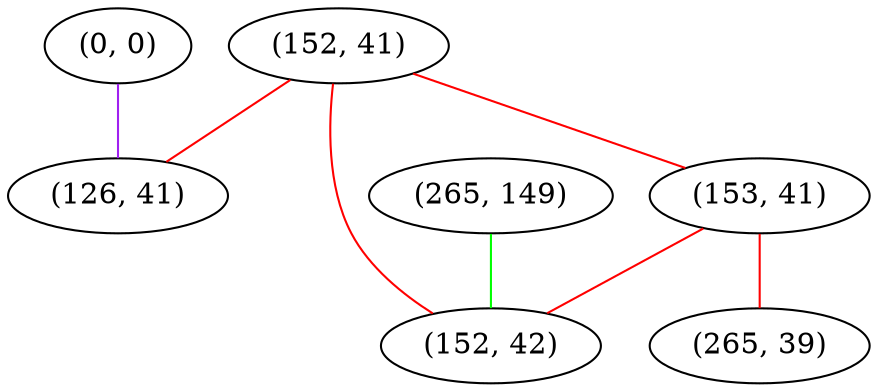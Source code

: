 graph "" {
"(152, 41)";
"(0, 0)";
"(265, 149)";
"(126, 41)";
"(153, 41)";
"(152, 42)";
"(265, 39)";
"(152, 41)" -- "(126, 41)"  [color=red, key=0, weight=1];
"(152, 41)" -- "(152, 42)"  [color=red, key=0, weight=1];
"(152, 41)" -- "(153, 41)"  [color=red, key=0, weight=1];
"(0, 0)" -- "(126, 41)"  [color=purple, key=0, weight=4];
"(265, 149)" -- "(152, 42)"  [color=green, key=0, weight=2];
"(153, 41)" -- "(152, 42)"  [color=red, key=0, weight=1];
"(153, 41)" -- "(265, 39)"  [color=red, key=0, weight=1];
}
